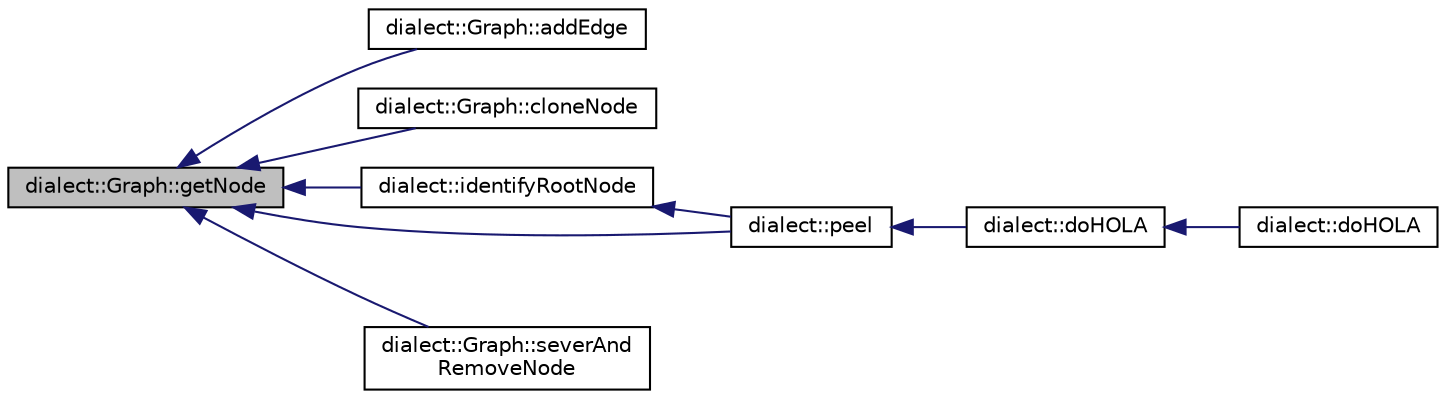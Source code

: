 digraph "dialect::Graph::getNode"
{
  edge [fontname="Helvetica",fontsize="10",labelfontname="Helvetica",labelfontsize="10"];
  node [fontname="Helvetica",fontsize="10",shape=record];
  rankdir="LR";
  Node93 [label="dialect::Graph::getNode",height=0.2,width=0.4,color="black", fillcolor="grey75", style="filled", fontcolor="black"];
  Node93 -> Node94 [dir="back",color="midnightblue",fontsize="10",style="solid",fontname="Helvetica"];
  Node94 [label="dialect::Graph::addEdge",height=0.2,width=0.4,color="black", fillcolor="white", style="filled",URL="$classdialect_1_1Graph.html#a9aa373b94117d88704c63191b4bc9c9d",tooltip="Add an Edge by specifying the IDs of its endpoint Nodes. "];
  Node93 -> Node95 [dir="back",color="midnightblue",fontsize="10",style="solid",fontname="Helvetica"];
  Node95 [label="dialect::Graph::cloneNode",height=0.2,width=0.4,color="black", fillcolor="white", style="filled",URL="$classdialect_1_1Graph.html#abe075fe42c69ec92fc4ab945267bdaa9",tooltip="Clone a node completely. There will be as many copies of the original node as it had edges..."];
  Node93 -> Node96 [dir="back",color="midnightblue",fontsize="10",style="solid",fontname="Helvetica"];
  Node96 [label="dialect::identifyRootNode",height=0.2,width=0.4,color="black", fillcolor="white", style="filled",URL="$namespacedialect.html#a348cb1a0dfe6202d4ff711029a4ccf8e",tooltip="Mark as \"root\" the PeeledNode having largest serial number. "];
  Node96 -> Node97 [dir="back",color="midnightblue",fontsize="10",style="solid",fontname="Helvetica"];
  Node97 [label="dialect::peel",height=0.2,width=0.4,color="black", fillcolor="white", style="filled",URL="$namespacedialect.html#a29b1d1583bf8668dde5e0252a2205eb1",tooltip="Perform the \"peeling\" process, in which the exterior trees are removed from the given Graph..."];
  Node97 -> Node98 [dir="back",color="midnightblue",fontsize="10",style="solid",fontname="Helvetica"];
  Node98 [label="dialect::doHOLA",height=0.2,width=0.4,color="black", fillcolor="white", style="filled",URL="$namespacedialect.html#a05ccc4c149e1b5902ec827bfabd3cf76",tooltip="Apply the HOLA layout algorithm to the given Graph. See Steve Kieffer, Tim Dwyer, Kim Marriott..."];
  Node98 -> Node99 [dir="back",color="midnightblue",fontsize="10",style="solid",fontname="Helvetica"];
  Node99 [label="dialect::doHOLA",height=0.2,width=0.4,color="black", fillcolor="white", style="filled",URL="$namespacedialect.html#a24766038e1a9ccd99997ea31c42b432a",tooltip="Convenience function to do HOLA layout with default options. "];
  Node93 -> Node97 [dir="back",color="midnightblue",fontsize="10",style="solid",fontname="Helvetica"];
  Node93 -> Node100 [dir="back",color="midnightblue",fontsize="10",style="solid",fontname="Helvetica"];
  Node100 [label="dialect::Graph::severAnd\lRemoveNode",height=0.2,width=0.4,color="black", fillcolor="white", style="filled",URL="$classdialect_1_1Graph.html#a0187fe6543c150f1b03c7d0a29a2a9ed",tooltip="Convenience method to completely remove a Node from the Graph. "];
}
